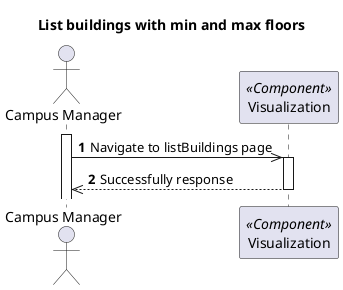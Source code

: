 @startuml
'https://plantuml.com/sequence-diagram

autonumber

skinparam packageStyle rect

title List buildings with min and max floors

actor "Campus Manager" as CM
participant "Visualization" as MD <<Component>>

activate CM
CM->> MD : Navigate to listBuildings page

activate MD
CM<<--- MD : Successfully response
deactivate MD
@enduml
